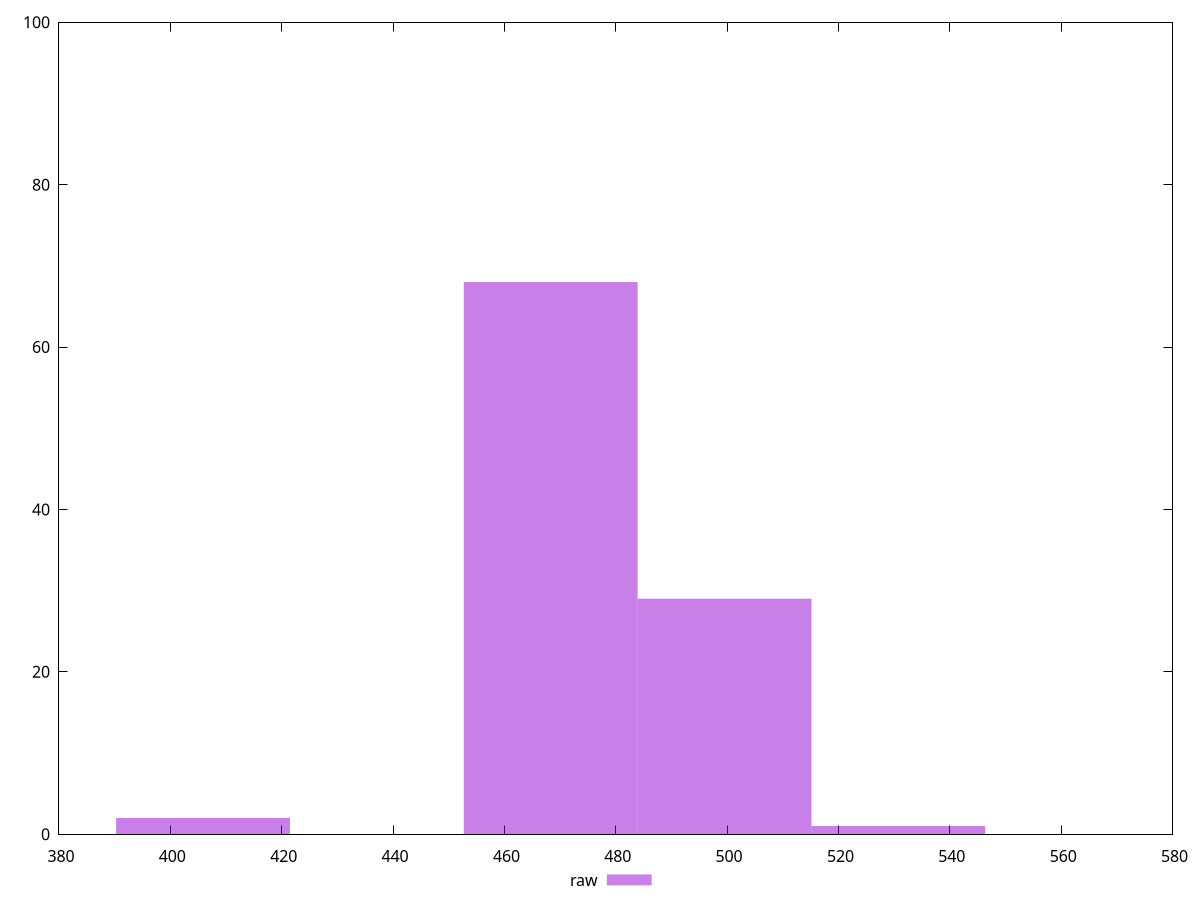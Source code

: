 reset
set terminal svg size 640, 490 enhanced background rgb 'white'
set output "reprap/mainthread-work-breakdown/samples/pages+cached+noexternal+nocss/raw/histogram.svg"

$raw <<EOF
468.3182895924835 68
499.53950889864905 29
405.87585098015234 2
530.7607282048147 1
EOF

set key outside below
set boxwidth 31.221219306165565
set yrange [0:100]
set style fill transparent solid 0.5 noborder

plot \
  $raw title "raw" with boxes, \


reset